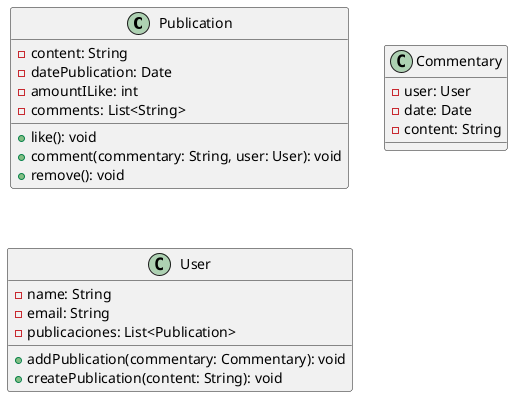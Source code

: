 'Example a diagram
@startuml

class Publication {
    -content: String
    -datePublication: Date
    -amountILike: int
    -comments: List<String>

    +like(): void
    +comment(commentary: String, user: User): void
    +remove(): void
}

class Commentary {
    -user: User
    -date: Date
    -content: String

}

class User {
    -name: String
    -email: String
    -publicaciones: List<Publication>

    +addPublication(commentary: Commentary): void
    +createPublication(content: String): void

}

@enduml